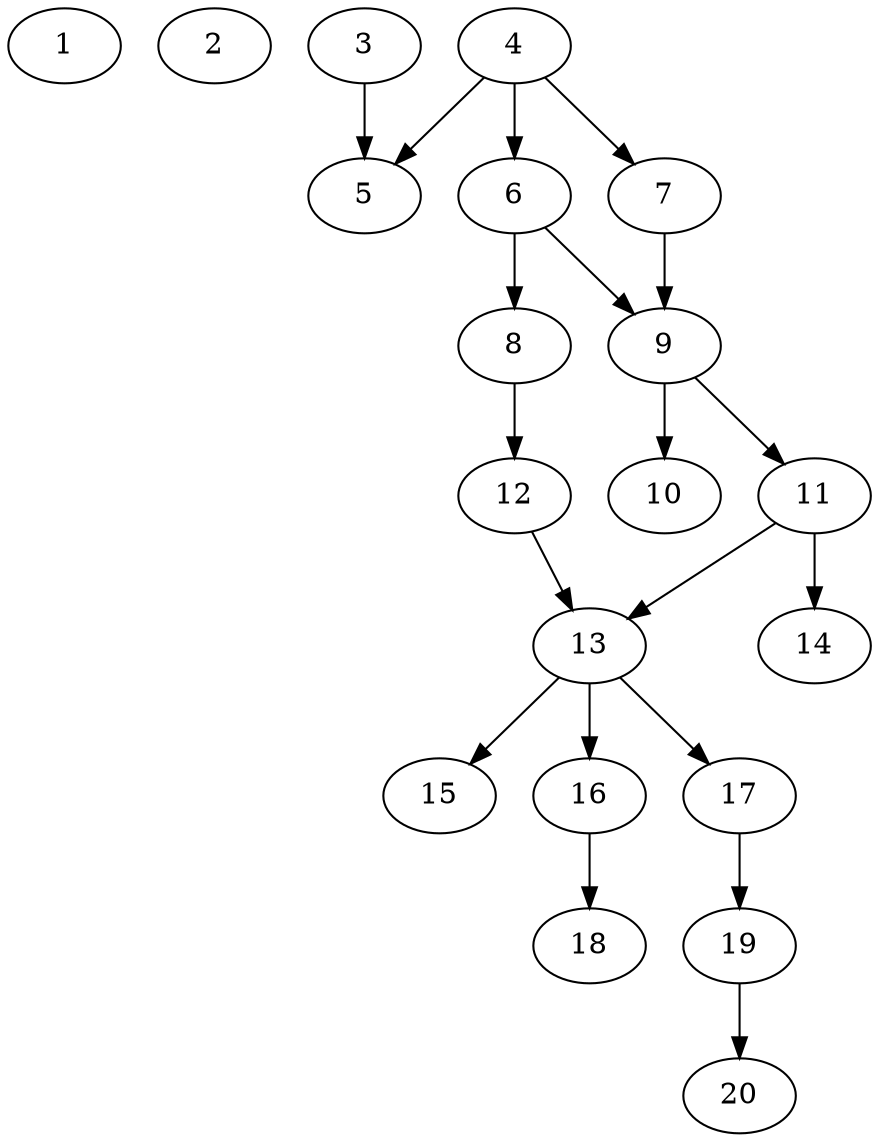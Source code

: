 // DAG automatically generated by daggen at Sat Jul 27 15:35:20 2019
// ./daggen --dot -n 20 --ccr 0.3 --fat 0.4 --regular 0.5 --density 0.5 --mindata 5242880 --maxdata 52428800 
digraph G {
  1 [size="158481067", alpha="0.12", expect_size="47544320"] 
  2 [size="100000427", alpha="0.04", expect_size="30000128"] 
  3 [size="44513280", alpha="0.05", expect_size="13353984"] 
  3 -> 5 [size ="13353984"]
  4 [size="62504960", alpha="0.19", expect_size="18751488"] 
  4 -> 5 [size ="18751488"]
  4 -> 6 [size ="18751488"]
  4 -> 7 [size ="18751488"]
  5 [size="37693440", alpha="0.02", expect_size="11308032"] 
  6 [size="28050773", alpha="0.08", expect_size="8415232"] 
  6 -> 8 [size ="8415232"]
  6 -> 9 [size ="8415232"]
  7 [size="173602133", alpha="0.05", expect_size="52080640"] 
  7 -> 9 [size ="52080640"]
  8 [size="103499093", alpha="0.03", expect_size="31049728"] 
  8 -> 12 [size ="31049728"]
  9 [size="44544000", alpha="0.18", expect_size="13363200"] 
  9 -> 10 [size ="13363200"]
  9 -> 11 [size ="13363200"]
  10 [size="110960640", alpha="0.05", expect_size="33288192"] 
  11 [size="120285867", alpha="0.04", expect_size="36085760"] 
  11 -> 13 [size ="36085760"]
  11 -> 14 [size ="36085760"]
  12 [size="59047253", alpha="0.04", expect_size="17714176"] 
  12 -> 13 [size ="17714176"]
  13 [size="91392000", alpha="0.17", expect_size="27417600"] 
  13 -> 15 [size ="27417600"]
  13 -> 16 [size ="27417600"]
  13 -> 17 [size ="27417600"]
  14 [size="130519040", alpha="0.16", expect_size="39155712"] 
  15 [size="126317227", alpha="0.13", expect_size="37895168"] 
  16 [size="142680747", alpha="0.14", expect_size="42804224"] 
  16 -> 18 [size ="42804224"]
  17 [size="44595200", alpha="0.13", expect_size="13378560"] 
  17 -> 19 [size ="13378560"]
  18 [size="85579093", alpha="0.08", expect_size="25673728"] 
  19 [size="107062613", alpha="0.09", expect_size="32118784"] 
  19 -> 20 [size ="32118784"]
  20 [size="91962027", alpha="0.01", expect_size="27588608"] 
}
